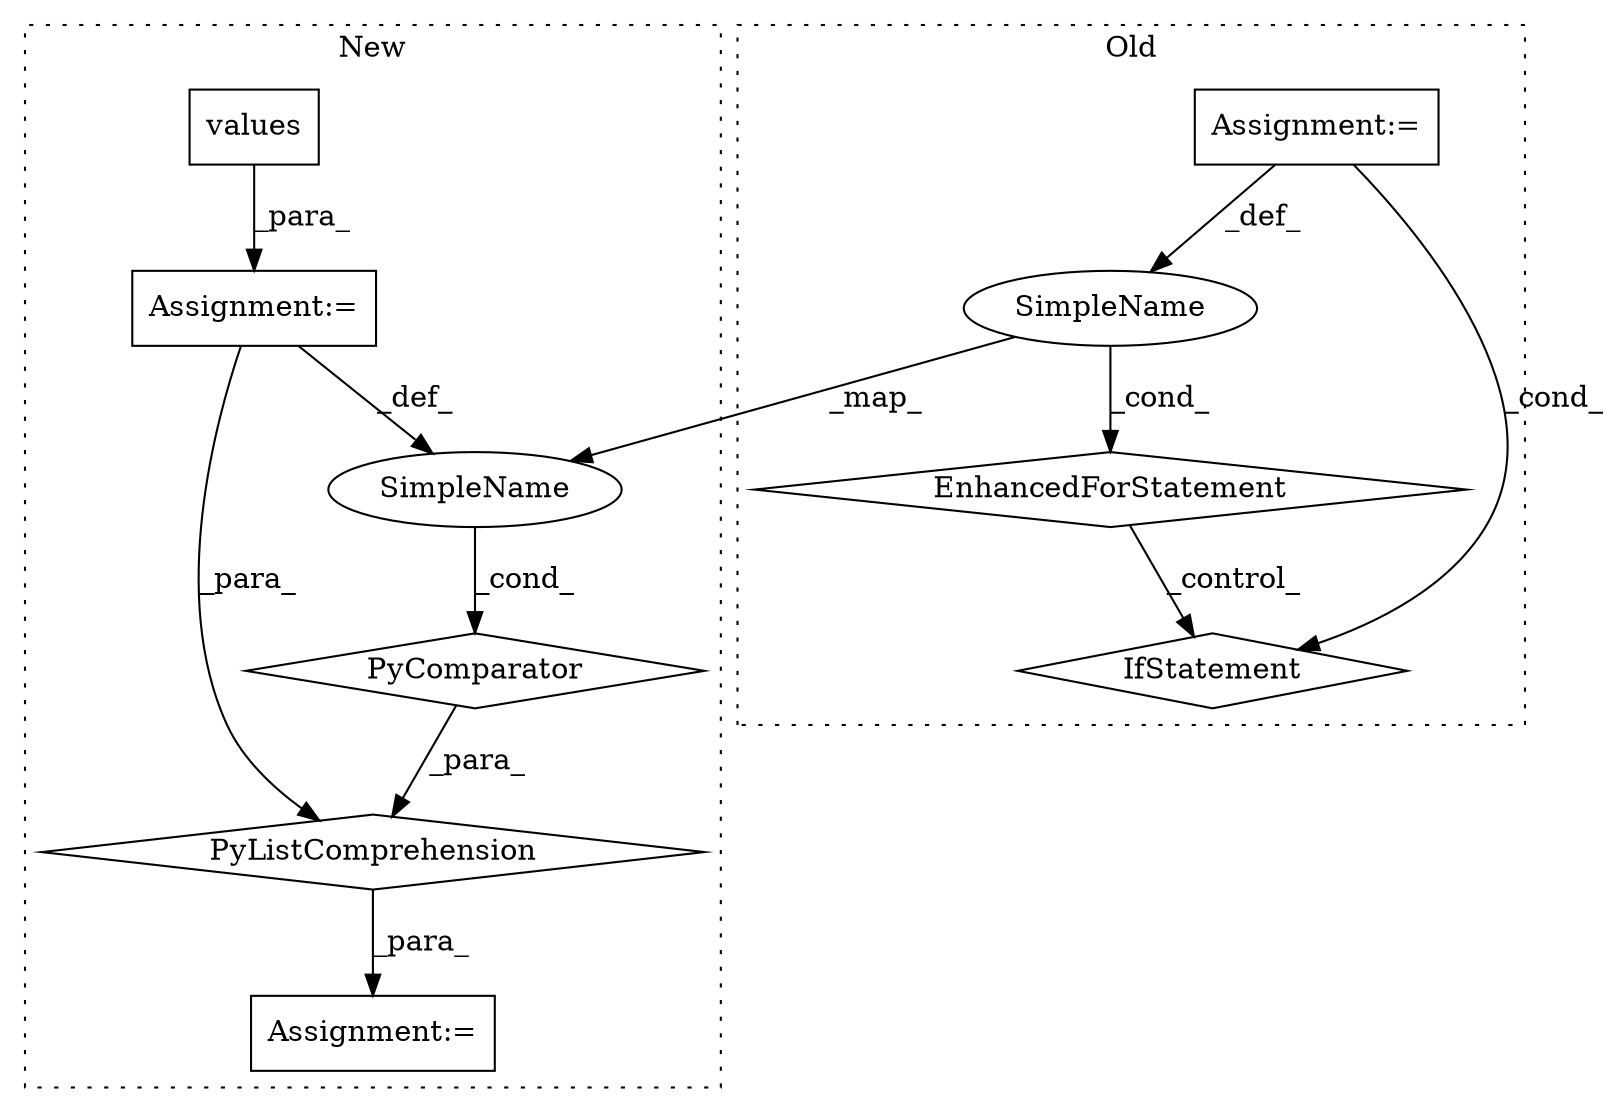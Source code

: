 digraph G {
subgraph cluster0 {
1 [label="IfStatement" a="25" s="2432,2503" l="4,2" shape="diamond"];
4 [label="Assignment:=" a="7" s="2236,2324" l="53,2" shape="box"];
5 [label="EnhancedForStatement" a="70" s="2334,2420" l="57,2" shape="diamond"];
6 [label="SimpleName" a="42" s="2395" l="6" shape="ellipse"];
label = "Old";
style="dotted";
}
subgraph cluster1 {
2 [label="values" a="32" s="1783" l="8" shape="box"];
3 [label="Assignment:=" a="7" s="1758" l="102" shape="box"];
7 [label="SimpleName" a="42" s="1761" l="6" shape="ellipse"];
8 [label="PyComparator" a="113" s="1758" l="102" shape="diamond"];
9 [label="PyListComprehension" a="109" s="1694" l="174" shape="diamond"];
10 [label="Assignment:=" a="7" s="1682" l="12" shape="box"];
label = "New";
style="dotted";
}
2 -> 3 [label="_para_"];
3 -> 9 [label="_para_"];
3 -> 7 [label="_def_"];
4 -> 1 [label="_cond_"];
4 -> 6 [label="_def_"];
5 -> 1 [label="_control_"];
6 -> 5 [label="_cond_"];
6 -> 7 [label="_map_"];
7 -> 8 [label="_cond_"];
8 -> 9 [label="_para_"];
9 -> 10 [label="_para_"];
}